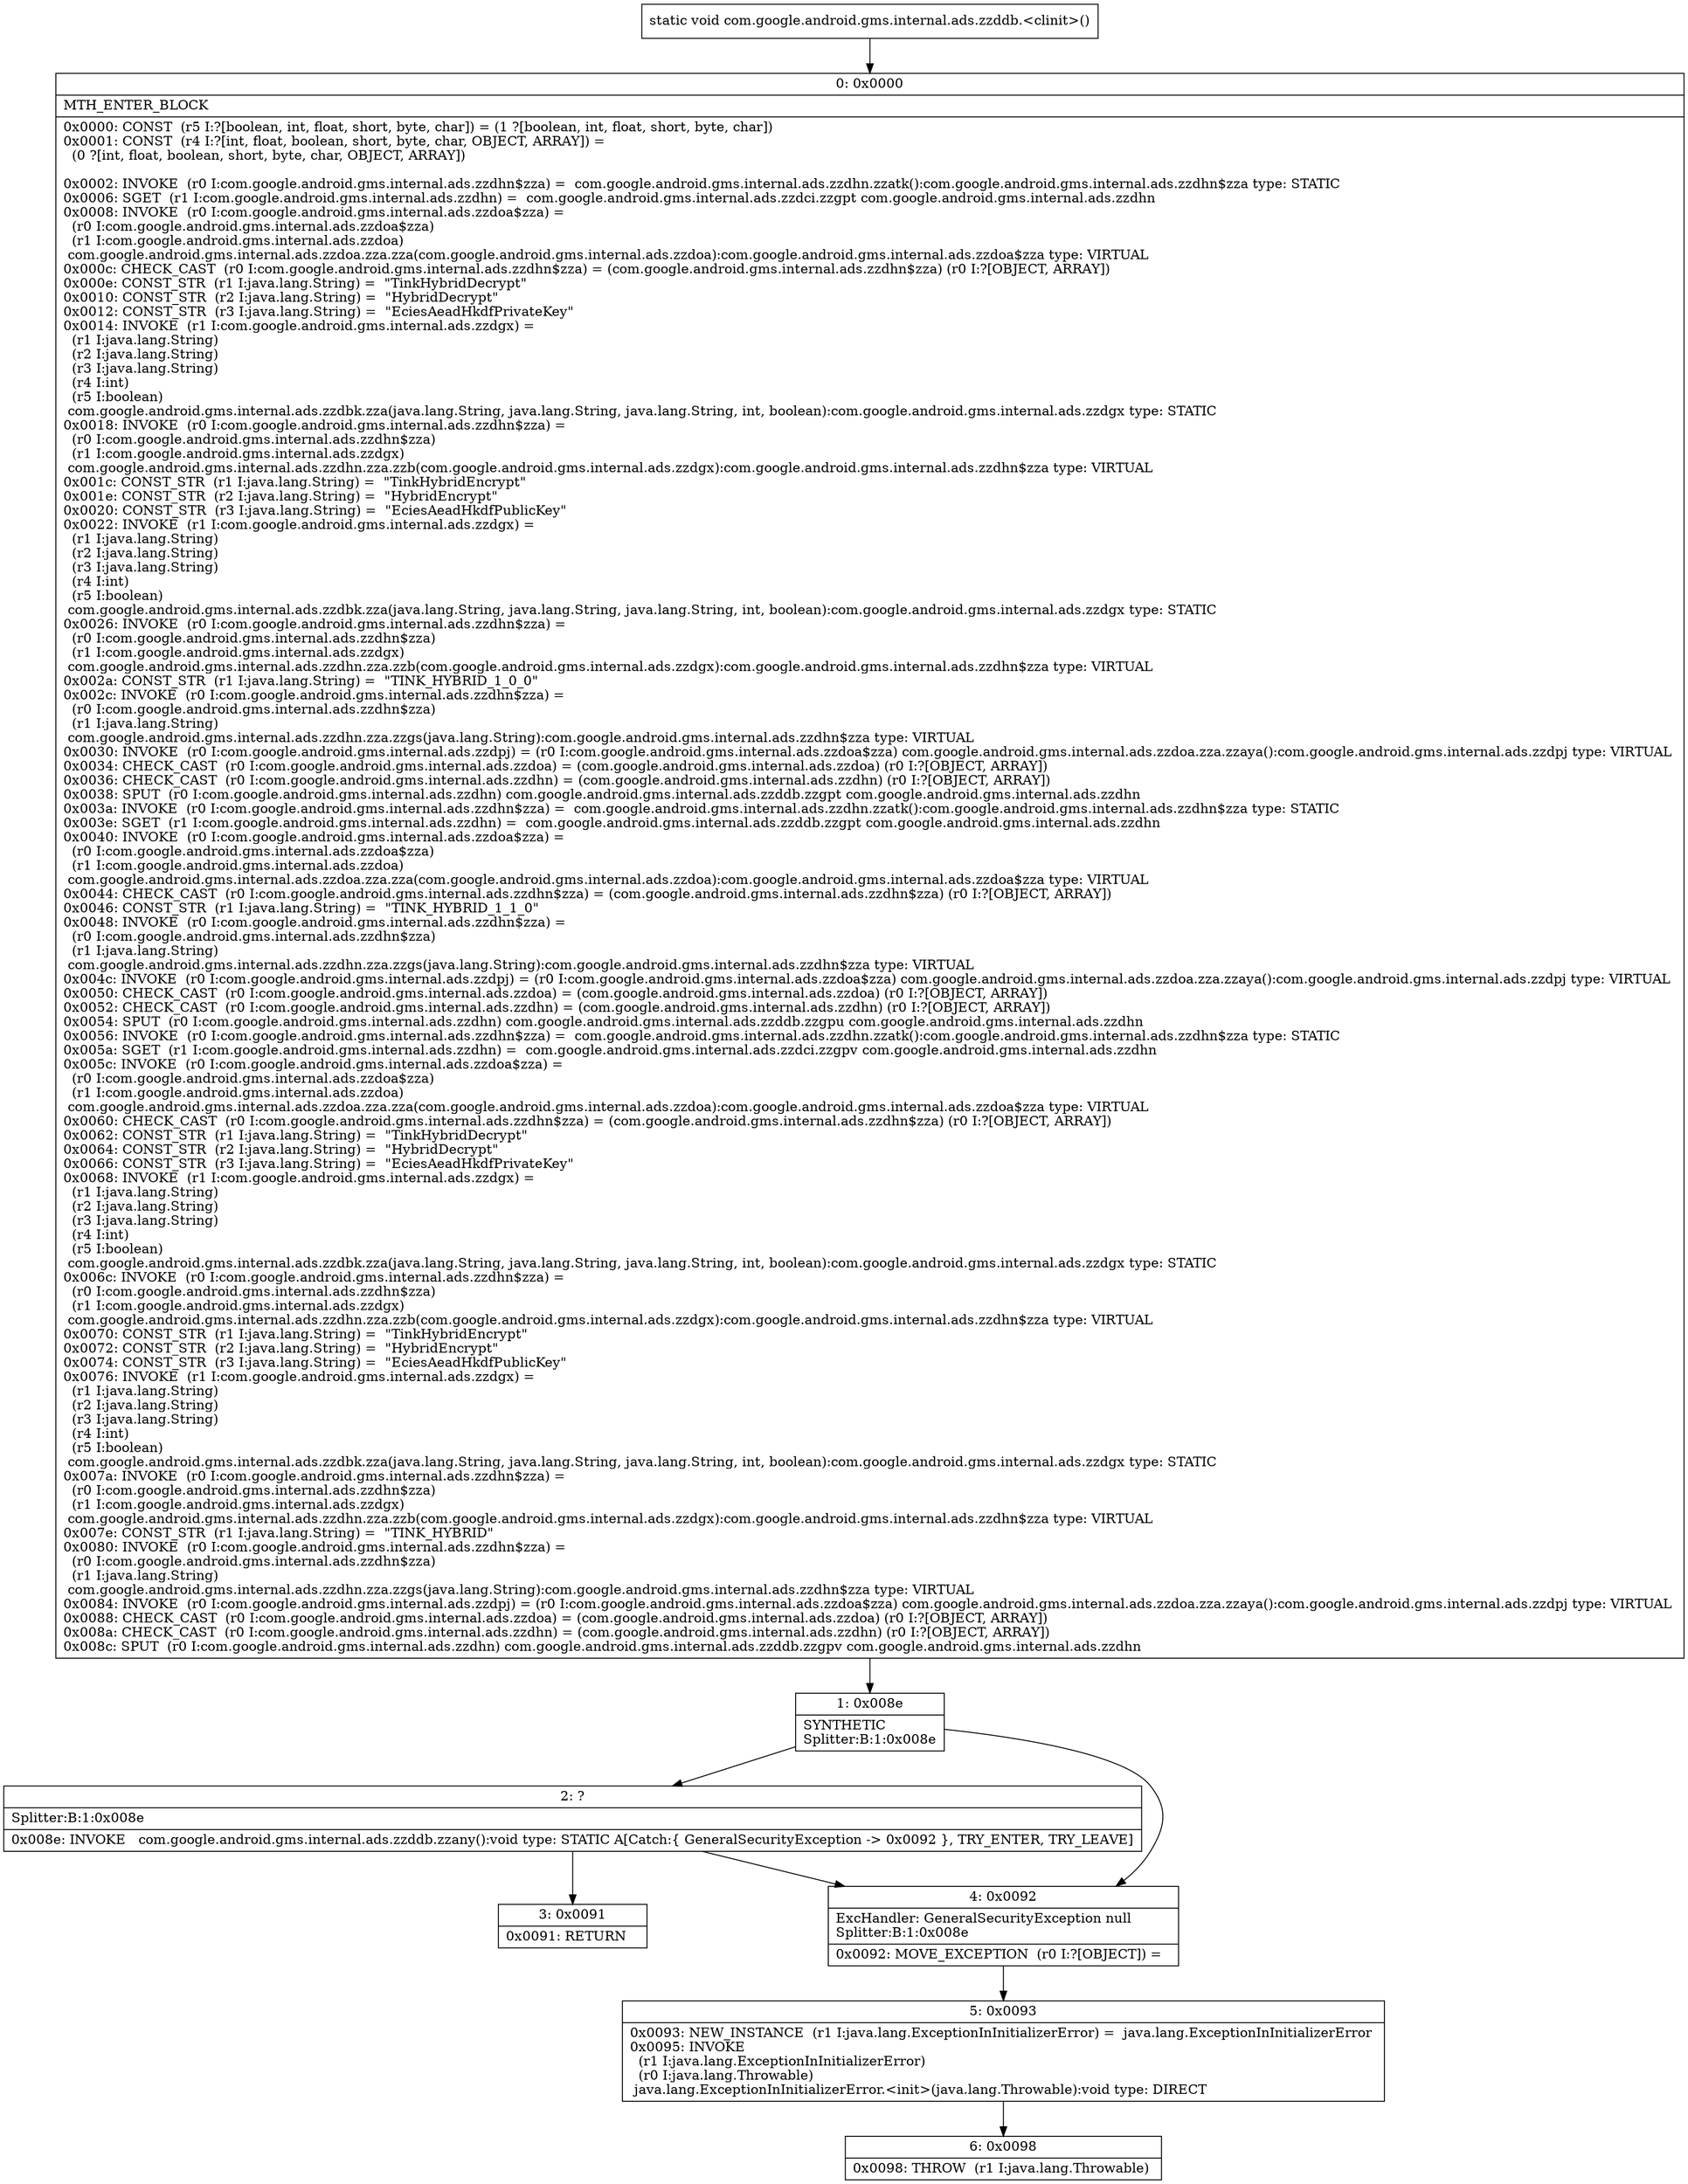 digraph "CFG forcom.google.android.gms.internal.ads.zzddb.\<clinit\>()V" {
Node_0 [shape=record,label="{0\:\ 0x0000|MTH_ENTER_BLOCK\l|0x0000: CONST  (r5 I:?[boolean, int, float, short, byte, char]) = (1 ?[boolean, int, float, short, byte, char]) \l0x0001: CONST  (r4 I:?[int, float, boolean, short, byte, char, OBJECT, ARRAY]) = \l  (0 ?[int, float, boolean, short, byte, char, OBJECT, ARRAY])\l \l0x0002: INVOKE  (r0 I:com.google.android.gms.internal.ads.zzdhn$zza) =  com.google.android.gms.internal.ads.zzdhn.zzatk():com.google.android.gms.internal.ads.zzdhn$zza type: STATIC \l0x0006: SGET  (r1 I:com.google.android.gms.internal.ads.zzdhn) =  com.google.android.gms.internal.ads.zzdci.zzgpt com.google.android.gms.internal.ads.zzdhn \l0x0008: INVOKE  (r0 I:com.google.android.gms.internal.ads.zzdoa$zza) = \l  (r0 I:com.google.android.gms.internal.ads.zzdoa$zza)\l  (r1 I:com.google.android.gms.internal.ads.zzdoa)\l com.google.android.gms.internal.ads.zzdoa.zza.zza(com.google.android.gms.internal.ads.zzdoa):com.google.android.gms.internal.ads.zzdoa$zza type: VIRTUAL \l0x000c: CHECK_CAST  (r0 I:com.google.android.gms.internal.ads.zzdhn$zza) = (com.google.android.gms.internal.ads.zzdhn$zza) (r0 I:?[OBJECT, ARRAY]) \l0x000e: CONST_STR  (r1 I:java.lang.String) =  \"TinkHybridDecrypt\" \l0x0010: CONST_STR  (r2 I:java.lang.String) =  \"HybridDecrypt\" \l0x0012: CONST_STR  (r3 I:java.lang.String) =  \"EciesAeadHkdfPrivateKey\" \l0x0014: INVOKE  (r1 I:com.google.android.gms.internal.ads.zzdgx) = \l  (r1 I:java.lang.String)\l  (r2 I:java.lang.String)\l  (r3 I:java.lang.String)\l  (r4 I:int)\l  (r5 I:boolean)\l com.google.android.gms.internal.ads.zzdbk.zza(java.lang.String, java.lang.String, java.lang.String, int, boolean):com.google.android.gms.internal.ads.zzdgx type: STATIC \l0x0018: INVOKE  (r0 I:com.google.android.gms.internal.ads.zzdhn$zza) = \l  (r0 I:com.google.android.gms.internal.ads.zzdhn$zza)\l  (r1 I:com.google.android.gms.internal.ads.zzdgx)\l com.google.android.gms.internal.ads.zzdhn.zza.zzb(com.google.android.gms.internal.ads.zzdgx):com.google.android.gms.internal.ads.zzdhn$zza type: VIRTUAL \l0x001c: CONST_STR  (r1 I:java.lang.String) =  \"TinkHybridEncrypt\" \l0x001e: CONST_STR  (r2 I:java.lang.String) =  \"HybridEncrypt\" \l0x0020: CONST_STR  (r3 I:java.lang.String) =  \"EciesAeadHkdfPublicKey\" \l0x0022: INVOKE  (r1 I:com.google.android.gms.internal.ads.zzdgx) = \l  (r1 I:java.lang.String)\l  (r2 I:java.lang.String)\l  (r3 I:java.lang.String)\l  (r4 I:int)\l  (r5 I:boolean)\l com.google.android.gms.internal.ads.zzdbk.zza(java.lang.String, java.lang.String, java.lang.String, int, boolean):com.google.android.gms.internal.ads.zzdgx type: STATIC \l0x0026: INVOKE  (r0 I:com.google.android.gms.internal.ads.zzdhn$zza) = \l  (r0 I:com.google.android.gms.internal.ads.zzdhn$zza)\l  (r1 I:com.google.android.gms.internal.ads.zzdgx)\l com.google.android.gms.internal.ads.zzdhn.zza.zzb(com.google.android.gms.internal.ads.zzdgx):com.google.android.gms.internal.ads.zzdhn$zza type: VIRTUAL \l0x002a: CONST_STR  (r1 I:java.lang.String) =  \"TINK_HYBRID_1_0_0\" \l0x002c: INVOKE  (r0 I:com.google.android.gms.internal.ads.zzdhn$zza) = \l  (r0 I:com.google.android.gms.internal.ads.zzdhn$zza)\l  (r1 I:java.lang.String)\l com.google.android.gms.internal.ads.zzdhn.zza.zzgs(java.lang.String):com.google.android.gms.internal.ads.zzdhn$zza type: VIRTUAL \l0x0030: INVOKE  (r0 I:com.google.android.gms.internal.ads.zzdpj) = (r0 I:com.google.android.gms.internal.ads.zzdoa$zza) com.google.android.gms.internal.ads.zzdoa.zza.zzaya():com.google.android.gms.internal.ads.zzdpj type: VIRTUAL \l0x0034: CHECK_CAST  (r0 I:com.google.android.gms.internal.ads.zzdoa) = (com.google.android.gms.internal.ads.zzdoa) (r0 I:?[OBJECT, ARRAY]) \l0x0036: CHECK_CAST  (r0 I:com.google.android.gms.internal.ads.zzdhn) = (com.google.android.gms.internal.ads.zzdhn) (r0 I:?[OBJECT, ARRAY]) \l0x0038: SPUT  (r0 I:com.google.android.gms.internal.ads.zzdhn) com.google.android.gms.internal.ads.zzddb.zzgpt com.google.android.gms.internal.ads.zzdhn \l0x003a: INVOKE  (r0 I:com.google.android.gms.internal.ads.zzdhn$zza) =  com.google.android.gms.internal.ads.zzdhn.zzatk():com.google.android.gms.internal.ads.zzdhn$zza type: STATIC \l0x003e: SGET  (r1 I:com.google.android.gms.internal.ads.zzdhn) =  com.google.android.gms.internal.ads.zzddb.zzgpt com.google.android.gms.internal.ads.zzdhn \l0x0040: INVOKE  (r0 I:com.google.android.gms.internal.ads.zzdoa$zza) = \l  (r0 I:com.google.android.gms.internal.ads.zzdoa$zza)\l  (r1 I:com.google.android.gms.internal.ads.zzdoa)\l com.google.android.gms.internal.ads.zzdoa.zza.zza(com.google.android.gms.internal.ads.zzdoa):com.google.android.gms.internal.ads.zzdoa$zza type: VIRTUAL \l0x0044: CHECK_CAST  (r0 I:com.google.android.gms.internal.ads.zzdhn$zza) = (com.google.android.gms.internal.ads.zzdhn$zza) (r0 I:?[OBJECT, ARRAY]) \l0x0046: CONST_STR  (r1 I:java.lang.String) =  \"TINK_HYBRID_1_1_0\" \l0x0048: INVOKE  (r0 I:com.google.android.gms.internal.ads.zzdhn$zza) = \l  (r0 I:com.google.android.gms.internal.ads.zzdhn$zza)\l  (r1 I:java.lang.String)\l com.google.android.gms.internal.ads.zzdhn.zza.zzgs(java.lang.String):com.google.android.gms.internal.ads.zzdhn$zza type: VIRTUAL \l0x004c: INVOKE  (r0 I:com.google.android.gms.internal.ads.zzdpj) = (r0 I:com.google.android.gms.internal.ads.zzdoa$zza) com.google.android.gms.internal.ads.zzdoa.zza.zzaya():com.google.android.gms.internal.ads.zzdpj type: VIRTUAL \l0x0050: CHECK_CAST  (r0 I:com.google.android.gms.internal.ads.zzdoa) = (com.google.android.gms.internal.ads.zzdoa) (r0 I:?[OBJECT, ARRAY]) \l0x0052: CHECK_CAST  (r0 I:com.google.android.gms.internal.ads.zzdhn) = (com.google.android.gms.internal.ads.zzdhn) (r0 I:?[OBJECT, ARRAY]) \l0x0054: SPUT  (r0 I:com.google.android.gms.internal.ads.zzdhn) com.google.android.gms.internal.ads.zzddb.zzgpu com.google.android.gms.internal.ads.zzdhn \l0x0056: INVOKE  (r0 I:com.google.android.gms.internal.ads.zzdhn$zza) =  com.google.android.gms.internal.ads.zzdhn.zzatk():com.google.android.gms.internal.ads.zzdhn$zza type: STATIC \l0x005a: SGET  (r1 I:com.google.android.gms.internal.ads.zzdhn) =  com.google.android.gms.internal.ads.zzdci.zzgpv com.google.android.gms.internal.ads.zzdhn \l0x005c: INVOKE  (r0 I:com.google.android.gms.internal.ads.zzdoa$zza) = \l  (r0 I:com.google.android.gms.internal.ads.zzdoa$zza)\l  (r1 I:com.google.android.gms.internal.ads.zzdoa)\l com.google.android.gms.internal.ads.zzdoa.zza.zza(com.google.android.gms.internal.ads.zzdoa):com.google.android.gms.internal.ads.zzdoa$zza type: VIRTUAL \l0x0060: CHECK_CAST  (r0 I:com.google.android.gms.internal.ads.zzdhn$zza) = (com.google.android.gms.internal.ads.zzdhn$zza) (r0 I:?[OBJECT, ARRAY]) \l0x0062: CONST_STR  (r1 I:java.lang.String) =  \"TinkHybridDecrypt\" \l0x0064: CONST_STR  (r2 I:java.lang.String) =  \"HybridDecrypt\" \l0x0066: CONST_STR  (r3 I:java.lang.String) =  \"EciesAeadHkdfPrivateKey\" \l0x0068: INVOKE  (r1 I:com.google.android.gms.internal.ads.zzdgx) = \l  (r1 I:java.lang.String)\l  (r2 I:java.lang.String)\l  (r3 I:java.lang.String)\l  (r4 I:int)\l  (r5 I:boolean)\l com.google.android.gms.internal.ads.zzdbk.zza(java.lang.String, java.lang.String, java.lang.String, int, boolean):com.google.android.gms.internal.ads.zzdgx type: STATIC \l0x006c: INVOKE  (r0 I:com.google.android.gms.internal.ads.zzdhn$zza) = \l  (r0 I:com.google.android.gms.internal.ads.zzdhn$zza)\l  (r1 I:com.google.android.gms.internal.ads.zzdgx)\l com.google.android.gms.internal.ads.zzdhn.zza.zzb(com.google.android.gms.internal.ads.zzdgx):com.google.android.gms.internal.ads.zzdhn$zza type: VIRTUAL \l0x0070: CONST_STR  (r1 I:java.lang.String) =  \"TinkHybridEncrypt\" \l0x0072: CONST_STR  (r2 I:java.lang.String) =  \"HybridEncrypt\" \l0x0074: CONST_STR  (r3 I:java.lang.String) =  \"EciesAeadHkdfPublicKey\" \l0x0076: INVOKE  (r1 I:com.google.android.gms.internal.ads.zzdgx) = \l  (r1 I:java.lang.String)\l  (r2 I:java.lang.String)\l  (r3 I:java.lang.String)\l  (r4 I:int)\l  (r5 I:boolean)\l com.google.android.gms.internal.ads.zzdbk.zza(java.lang.String, java.lang.String, java.lang.String, int, boolean):com.google.android.gms.internal.ads.zzdgx type: STATIC \l0x007a: INVOKE  (r0 I:com.google.android.gms.internal.ads.zzdhn$zza) = \l  (r0 I:com.google.android.gms.internal.ads.zzdhn$zza)\l  (r1 I:com.google.android.gms.internal.ads.zzdgx)\l com.google.android.gms.internal.ads.zzdhn.zza.zzb(com.google.android.gms.internal.ads.zzdgx):com.google.android.gms.internal.ads.zzdhn$zza type: VIRTUAL \l0x007e: CONST_STR  (r1 I:java.lang.String) =  \"TINK_HYBRID\" \l0x0080: INVOKE  (r0 I:com.google.android.gms.internal.ads.zzdhn$zza) = \l  (r0 I:com.google.android.gms.internal.ads.zzdhn$zza)\l  (r1 I:java.lang.String)\l com.google.android.gms.internal.ads.zzdhn.zza.zzgs(java.lang.String):com.google.android.gms.internal.ads.zzdhn$zza type: VIRTUAL \l0x0084: INVOKE  (r0 I:com.google.android.gms.internal.ads.zzdpj) = (r0 I:com.google.android.gms.internal.ads.zzdoa$zza) com.google.android.gms.internal.ads.zzdoa.zza.zzaya():com.google.android.gms.internal.ads.zzdpj type: VIRTUAL \l0x0088: CHECK_CAST  (r0 I:com.google.android.gms.internal.ads.zzdoa) = (com.google.android.gms.internal.ads.zzdoa) (r0 I:?[OBJECT, ARRAY]) \l0x008a: CHECK_CAST  (r0 I:com.google.android.gms.internal.ads.zzdhn) = (com.google.android.gms.internal.ads.zzdhn) (r0 I:?[OBJECT, ARRAY]) \l0x008c: SPUT  (r0 I:com.google.android.gms.internal.ads.zzdhn) com.google.android.gms.internal.ads.zzddb.zzgpv com.google.android.gms.internal.ads.zzdhn \l}"];
Node_1 [shape=record,label="{1\:\ 0x008e|SYNTHETIC\lSplitter:B:1:0x008e\l}"];
Node_2 [shape=record,label="{2\:\ ?|Splitter:B:1:0x008e\l|0x008e: INVOKE   com.google.android.gms.internal.ads.zzddb.zzany():void type: STATIC A[Catch:\{ GeneralSecurityException \-\> 0x0092 \}, TRY_ENTER, TRY_LEAVE]\l}"];
Node_3 [shape=record,label="{3\:\ 0x0091|0x0091: RETURN   \l}"];
Node_4 [shape=record,label="{4\:\ 0x0092|ExcHandler: GeneralSecurityException null\lSplitter:B:1:0x008e\l|0x0092: MOVE_EXCEPTION  (r0 I:?[OBJECT]) =  \l}"];
Node_5 [shape=record,label="{5\:\ 0x0093|0x0093: NEW_INSTANCE  (r1 I:java.lang.ExceptionInInitializerError) =  java.lang.ExceptionInInitializerError \l0x0095: INVOKE  \l  (r1 I:java.lang.ExceptionInInitializerError)\l  (r0 I:java.lang.Throwable)\l java.lang.ExceptionInInitializerError.\<init\>(java.lang.Throwable):void type: DIRECT \l}"];
Node_6 [shape=record,label="{6\:\ 0x0098|0x0098: THROW  (r1 I:java.lang.Throwable) \l}"];
MethodNode[shape=record,label="{static void com.google.android.gms.internal.ads.zzddb.\<clinit\>() }"];
MethodNode -> Node_0;
Node_0 -> Node_1;
Node_1 -> Node_2;
Node_1 -> Node_4;
Node_2 -> Node_3;
Node_2 -> Node_4;
Node_4 -> Node_5;
Node_5 -> Node_6;
}

